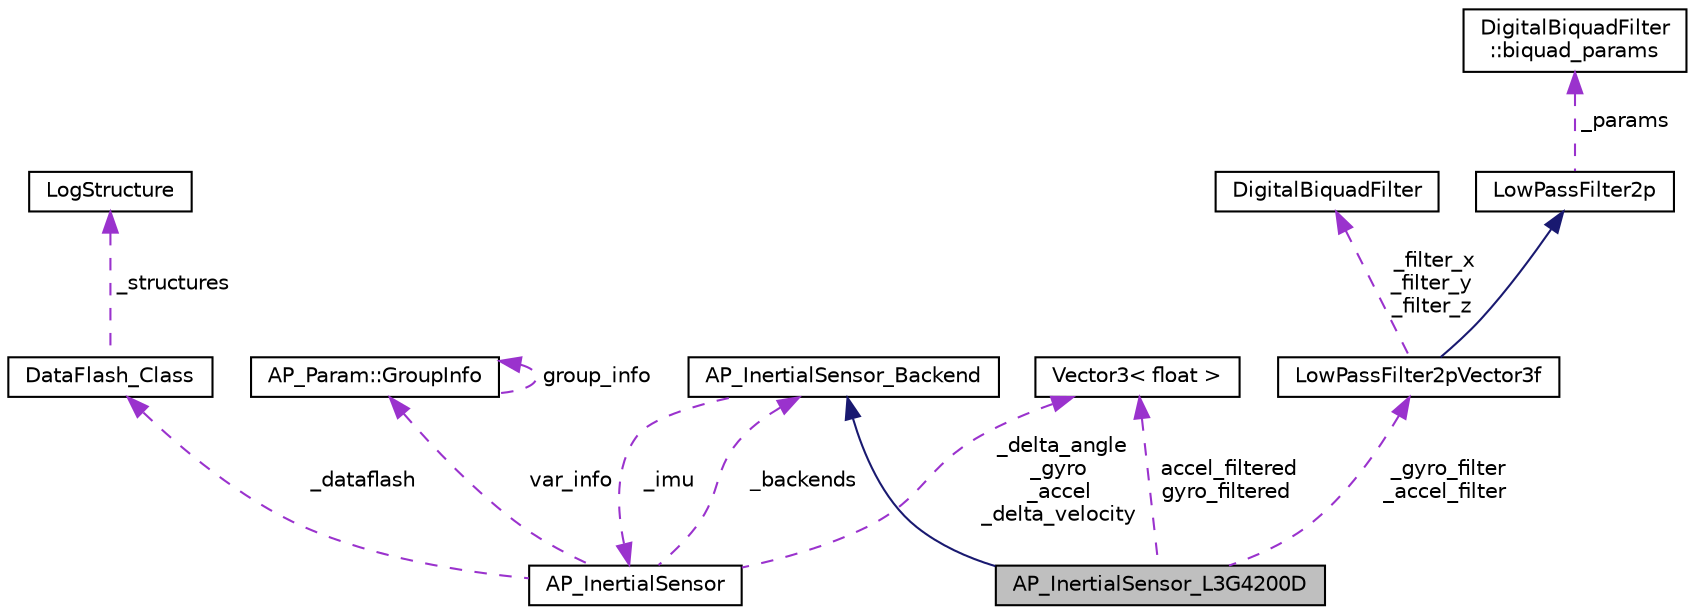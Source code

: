 digraph "AP_InertialSensor_L3G4200D"
{
 // INTERACTIVE_SVG=YES
  edge [fontname="Helvetica",fontsize="10",labelfontname="Helvetica",labelfontsize="10"];
  node [fontname="Helvetica",fontsize="10",shape=record];
  Node1 [label="AP_InertialSensor_L3G4200D",height=0.2,width=0.4,color="black", fillcolor="grey75", style="filled" fontcolor="black"];
  Node2 -> Node1 [dir="back",color="midnightblue",fontsize="10",style="solid",fontname="Helvetica"];
  Node2 [label="AP_InertialSensor_Backend",height=0.2,width=0.4,color="black", fillcolor="white", style="filled",URL="$classAP__InertialSensor__Backend.html"];
  Node3 -> Node2 [dir="back",color="darkorchid3",fontsize="10",style="dashed",label=" _imu" ,fontname="Helvetica"];
  Node3 [label="AP_InertialSensor",height=0.2,width=0.4,color="black", fillcolor="white", style="filled",URL="$classAP__InertialSensor.html"];
  Node2 -> Node3 [dir="back",color="darkorchid3",fontsize="10",style="dashed",label=" _backends" ,fontname="Helvetica"];
  Node4 -> Node3 [dir="back",color="darkorchid3",fontsize="10",style="dashed",label=" _dataflash" ,fontname="Helvetica"];
  Node4 [label="DataFlash_Class",height=0.2,width=0.4,color="black", fillcolor="white", style="filled",URL="$classDataFlash__Class.html",tooltip="-*- tab-width: 4; Mode: C++; c-basic-offset: 4; indent-tabs-mode: nil -*- "];
  Node5 -> Node4 [dir="back",color="darkorchid3",fontsize="10",style="dashed",label=" _structures" ,fontname="Helvetica"];
  Node5 [label="LogStructure",height=0.2,width=0.4,color="black", fillcolor="white", style="filled",URL="$structLogStructure.html"];
  Node6 -> Node3 [dir="back",color="darkorchid3",fontsize="10",style="dashed",label=" var_info" ,fontname="Helvetica"];
  Node6 [label="AP_Param::GroupInfo",height=0.2,width=0.4,color="black", fillcolor="white", style="filled",URL="$structAP__Param_1_1GroupInfo.html"];
  Node6 -> Node6 [dir="back",color="darkorchid3",fontsize="10",style="dashed",label=" group_info" ,fontname="Helvetica"];
  Node7 -> Node3 [dir="back",color="darkorchid3",fontsize="10",style="dashed",label=" _delta_angle\n_gyro\n_accel\n_delta_velocity" ,fontname="Helvetica"];
  Node7 [label="Vector3\< float \>",height=0.2,width=0.4,color="black", fillcolor="white", style="filled",URL="$classVector3.html"];
  Node8 -> Node1 [dir="back",color="darkorchid3",fontsize="10",style="dashed",label=" _gyro_filter\n_accel_filter" ,fontname="Helvetica"];
  Node8 [label="LowPassFilter2pVector3f",height=0.2,width=0.4,color="black", fillcolor="white", style="filled",URL="$classLowPassFilter2pVector3f.html"];
  Node9 -> Node8 [dir="back",color="midnightblue",fontsize="10",style="solid",fontname="Helvetica"];
  Node9 [label="LowPassFilter2p",height=0.2,width=0.4,color="black", fillcolor="white", style="filled",URL="$classLowPassFilter2p.html"];
  Node10 -> Node9 [dir="back",color="darkorchid3",fontsize="10",style="dashed",label=" _params" ,fontname="Helvetica"];
  Node10 [label="DigitalBiquadFilter\l::biquad_params",height=0.2,width=0.4,color="black", fillcolor="white", style="filled",URL="$structDigitalBiquadFilter_1_1biquad__params.html"];
  Node11 -> Node8 [dir="back",color="darkorchid3",fontsize="10",style="dashed",label=" _filter_x\n_filter_y\n_filter_z" ,fontname="Helvetica"];
  Node11 [label="DigitalBiquadFilter",height=0.2,width=0.4,color="black", fillcolor="white", style="filled",URL="$classDigitalBiquadFilter.html"];
  Node7 -> Node1 [dir="back",color="darkorchid3",fontsize="10",style="dashed",label=" accel_filtered\ngyro_filtered" ,fontname="Helvetica"];
}
